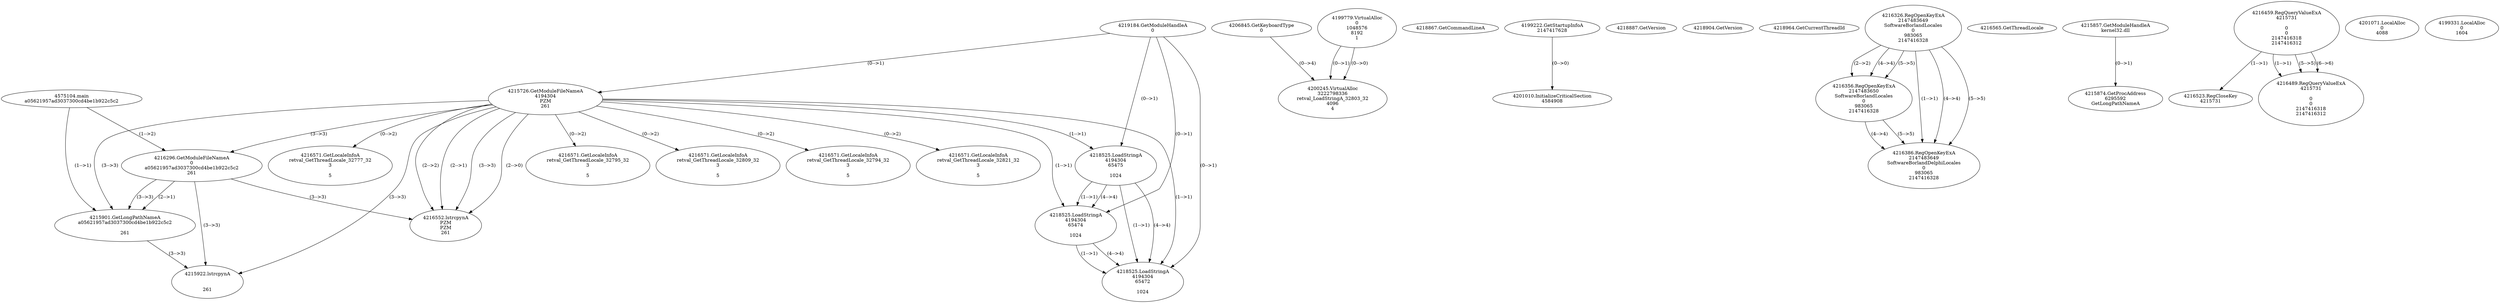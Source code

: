// Global SCDG with merge call
digraph {
	0 [label="4575104.main
a05621957ad3037300cd4be1b922c5c2"]
	1 [label="4219184.GetModuleHandleA
0"]
	2 [label="4206845.GetKeyboardType
0"]
	3 [label="4218867.GetCommandLineA
"]
	4 [label="4199222.GetStartupInfoA
2147417628"]
	5 [label="4218887.GetVersion
"]
	6 [label="4218904.GetVersion
"]
	7 [label="4218964.GetCurrentThreadId
"]
	8 [label="4215726.GetModuleFileNameA
4194304
PZM
261"]
	1 -> 8 [label="(0-->1)"]
	9 [label="4216296.GetModuleFileNameA
0
a05621957ad3037300cd4be1b922c5c2
261"]
	0 -> 9 [label="(1-->2)"]
	8 -> 9 [label="(3-->3)"]
	10 [label="4216326.RegOpenKeyExA
2147483649
Software\Borland\Locales
0
983065
2147416328"]
	11 [label="4216356.RegOpenKeyExA
2147483650
Software\Borland\Locales
0
983065
2147416328"]
	10 -> 11 [label="(2-->2)"]
	10 -> 11 [label="(4-->4)"]
	10 -> 11 [label="(5-->5)"]
	12 [label="4216386.RegOpenKeyExA
2147483649
Software\Borland\Delphi\Locales
0
983065
2147416328"]
	10 -> 12 [label="(1-->1)"]
	10 -> 12 [label="(4-->4)"]
	11 -> 12 [label="(4-->4)"]
	10 -> 12 [label="(5-->5)"]
	11 -> 12 [label="(5-->5)"]
	13 [label="4216552.lstrcpynA
PZM
PZM
261"]
	8 -> 13 [label="(2-->1)"]
	8 -> 13 [label="(2-->2)"]
	8 -> 13 [label="(3-->3)"]
	9 -> 13 [label="(3-->3)"]
	8 -> 13 [label="(2-->0)"]
	14 [label="4216565.GetThreadLocale
"]
	15 [label="4216571.GetLocaleInfoA
retval_GetThreadLocale_32777_32
3

5"]
	8 -> 15 [label="(0-->2)"]
	16 [label="4218525.LoadStringA
4194304
65475

1024"]
	1 -> 16 [label="(0-->1)"]
	8 -> 16 [label="(1-->1)"]
	17 [label="4215857.GetModuleHandleA
kernel32.dll"]
	18 [label="4215874.GetProcAddress
6295592
GetLongPathNameA"]
	17 -> 18 [label="(0-->1)"]
	19 [label="4215901.GetLongPathNameA
a05621957ad3037300cd4be1b922c5c2

261"]
	0 -> 19 [label="(1-->1)"]
	9 -> 19 [label="(2-->1)"]
	8 -> 19 [label="(3-->3)"]
	9 -> 19 [label="(3-->3)"]
	20 [label="4215922.lstrcpynA


261"]
	8 -> 20 [label="(3-->3)"]
	9 -> 20 [label="(3-->3)"]
	19 -> 20 [label="(3-->3)"]
	21 [label="4216459.RegQueryValueExA
4215731

0
0
2147416318
2147416312"]
	22 [label="4216523.RegCloseKey
4215731"]
	21 -> 22 [label="(1-->1)"]
	23 [label="4216571.GetLocaleInfoA
retval_GetThreadLocale_32795_32
3

5"]
	8 -> 23 [label="(0-->2)"]
	24 [label="4201010.InitializeCriticalSection
4584908"]
	4 -> 24 [label="(0-->0)"]
	25 [label="4201071.LocalAlloc
0
4088"]
	26 [label="4199779.VirtualAlloc
0
1048576
8192
1"]
	27 [label="4199331.LocalAlloc
0
1604"]
	28 [label="4200245.VirtualAlloc
3222798336
retval_LoadStringA_32803_32
4096
4"]
	26 -> 28 [label="(0-->1)"]
	2 -> 28 [label="(0-->4)"]
	26 -> 28 [label="(0-->0)"]
	29 [label="4216489.RegQueryValueExA
4215731

0
0
2147416318
2147416312"]
	21 -> 29 [label="(1-->1)"]
	21 -> 29 [label="(5-->5)"]
	21 -> 29 [label="(6-->6)"]
	30 [label="4216571.GetLocaleInfoA
retval_GetThreadLocale_32809_32
3

5"]
	8 -> 30 [label="(0-->2)"]
	31 [label="4216571.GetLocaleInfoA
retval_GetThreadLocale_32794_32
3

5"]
	8 -> 31 [label="(0-->2)"]
	32 [label="4218525.LoadStringA
4194304
65474

1024"]
	1 -> 32 [label="(0-->1)"]
	8 -> 32 [label="(1-->1)"]
	16 -> 32 [label="(1-->1)"]
	16 -> 32 [label="(4-->4)"]
	33 [label="4218525.LoadStringA
4194304
65472

1024"]
	1 -> 33 [label="(0-->1)"]
	8 -> 33 [label="(1-->1)"]
	16 -> 33 [label="(1-->1)"]
	32 -> 33 [label="(1-->1)"]
	16 -> 33 [label="(4-->4)"]
	32 -> 33 [label="(4-->4)"]
	34 [label="4216571.GetLocaleInfoA
retval_GetThreadLocale_32821_32
3

5"]
	8 -> 34 [label="(0-->2)"]
}
